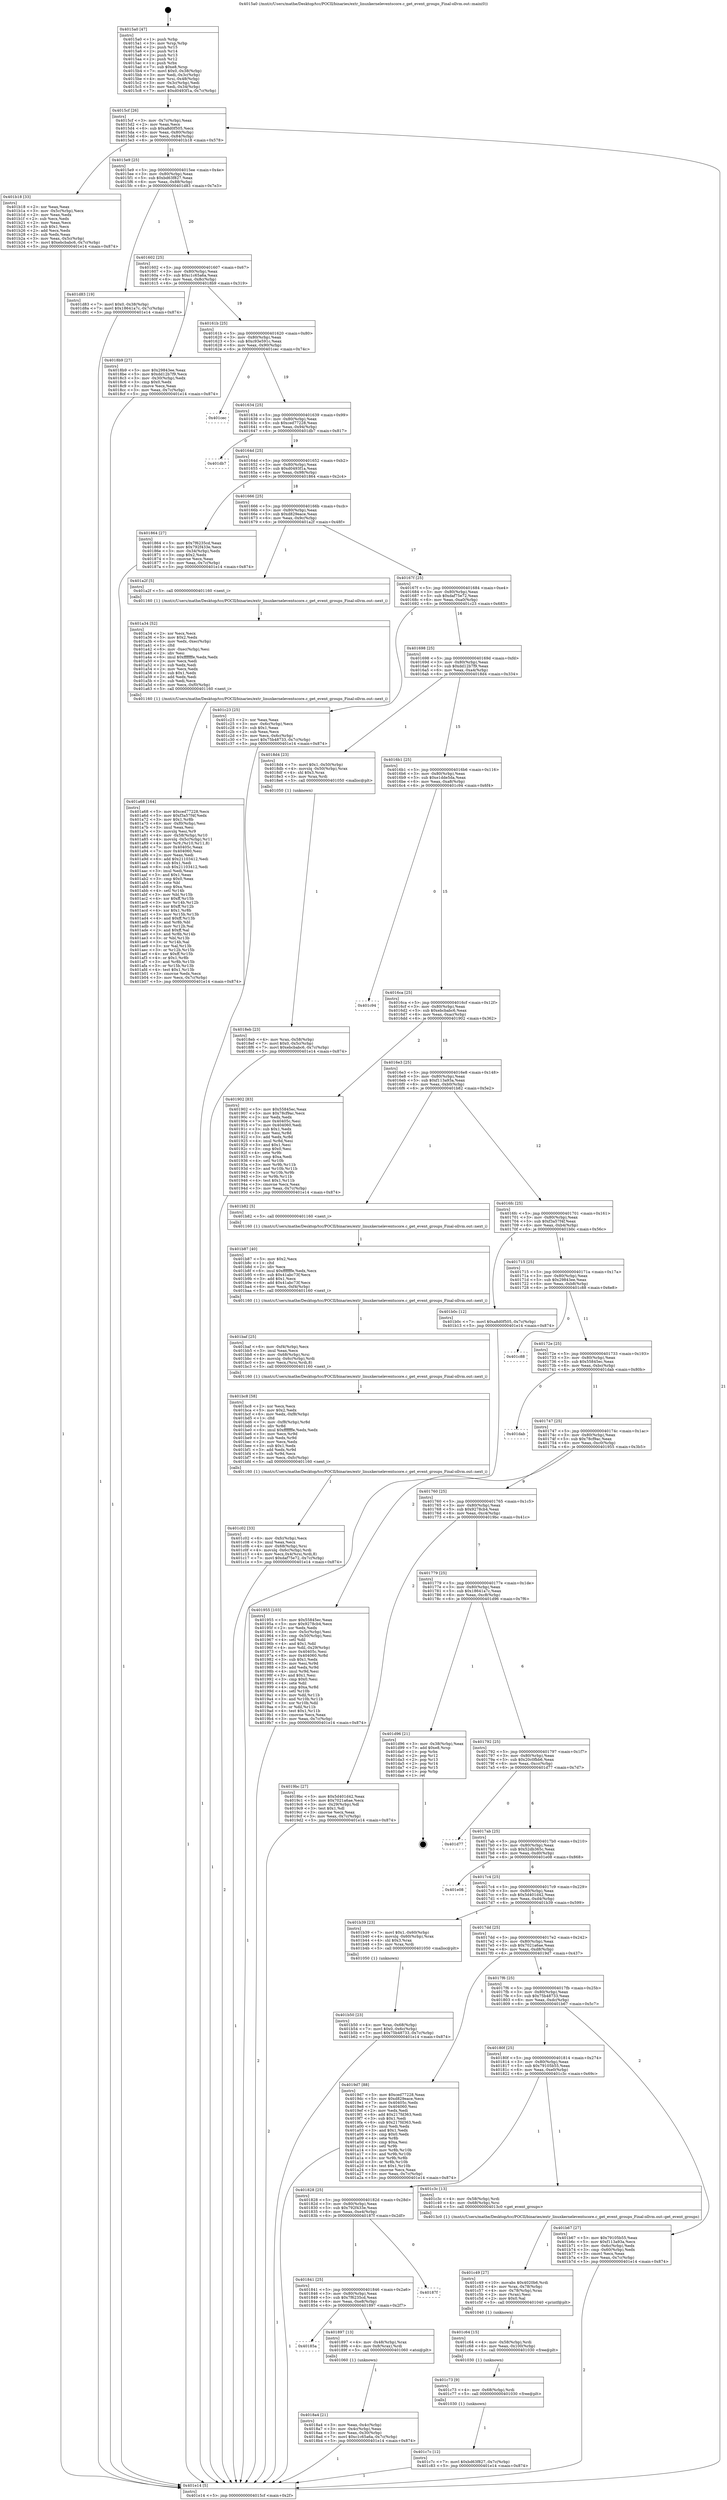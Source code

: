 digraph "0x4015a0" {
  label = "0x4015a0 (/mnt/c/Users/mathe/Desktop/tcc/POCII/binaries/extr_linuxkerneleventscore.c_get_event_groups_Final-ollvm.out::main(0))"
  labelloc = "t"
  node[shape=record]

  Entry [label="",width=0.3,height=0.3,shape=circle,fillcolor=black,style=filled]
  "0x4015cf" [label="{
     0x4015cf [26]\l
     | [instrs]\l
     &nbsp;&nbsp;0x4015cf \<+3\>: mov -0x7c(%rbp),%eax\l
     &nbsp;&nbsp;0x4015d2 \<+2\>: mov %eax,%ecx\l
     &nbsp;&nbsp;0x4015d4 \<+6\>: sub $0xa8d0f505,%ecx\l
     &nbsp;&nbsp;0x4015da \<+3\>: mov %eax,-0x80(%rbp)\l
     &nbsp;&nbsp;0x4015dd \<+6\>: mov %ecx,-0x84(%rbp)\l
     &nbsp;&nbsp;0x4015e3 \<+6\>: je 0000000000401b18 \<main+0x578\>\l
  }"]
  "0x401b18" [label="{
     0x401b18 [33]\l
     | [instrs]\l
     &nbsp;&nbsp;0x401b18 \<+2\>: xor %eax,%eax\l
     &nbsp;&nbsp;0x401b1a \<+3\>: mov -0x5c(%rbp),%ecx\l
     &nbsp;&nbsp;0x401b1d \<+2\>: mov %eax,%edx\l
     &nbsp;&nbsp;0x401b1f \<+2\>: sub %ecx,%edx\l
     &nbsp;&nbsp;0x401b21 \<+2\>: mov %eax,%ecx\l
     &nbsp;&nbsp;0x401b23 \<+3\>: sub $0x1,%ecx\l
     &nbsp;&nbsp;0x401b26 \<+2\>: add %ecx,%edx\l
     &nbsp;&nbsp;0x401b28 \<+2\>: sub %edx,%eax\l
     &nbsp;&nbsp;0x401b2a \<+3\>: mov %eax,-0x5c(%rbp)\l
     &nbsp;&nbsp;0x401b2d \<+7\>: movl $0xebcbabc6,-0x7c(%rbp)\l
     &nbsp;&nbsp;0x401b34 \<+5\>: jmp 0000000000401e14 \<main+0x874\>\l
  }"]
  "0x4015e9" [label="{
     0x4015e9 [25]\l
     | [instrs]\l
     &nbsp;&nbsp;0x4015e9 \<+5\>: jmp 00000000004015ee \<main+0x4e\>\l
     &nbsp;&nbsp;0x4015ee \<+3\>: mov -0x80(%rbp),%eax\l
     &nbsp;&nbsp;0x4015f1 \<+5\>: sub $0xbd63f827,%eax\l
     &nbsp;&nbsp;0x4015f6 \<+6\>: mov %eax,-0x88(%rbp)\l
     &nbsp;&nbsp;0x4015fc \<+6\>: je 0000000000401d83 \<main+0x7e3\>\l
  }"]
  Exit [label="",width=0.3,height=0.3,shape=circle,fillcolor=black,style=filled,peripheries=2]
  "0x401d83" [label="{
     0x401d83 [19]\l
     | [instrs]\l
     &nbsp;&nbsp;0x401d83 \<+7\>: movl $0x0,-0x38(%rbp)\l
     &nbsp;&nbsp;0x401d8a \<+7\>: movl $0x18641a7c,-0x7c(%rbp)\l
     &nbsp;&nbsp;0x401d91 \<+5\>: jmp 0000000000401e14 \<main+0x874\>\l
  }"]
  "0x401602" [label="{
     0x401602 [25]\l
     | [instrs]\l
     &nbsp;&nbsp;0x401602 \<+5\>: jmp 0000000000401607 \<main+0x67\>\l
     &nbsp;&nbsp;0x401607 \<+3\>: mov -0x80(%rbp),%eax\l
     &nbsp;&nbsp;0x40160a \<+5\>: sub $0xc1c65a6a,%eax\l
     &nbsp;&nbsp;0x40160f \<+6\>: mov %eax,-0x8c(%rbp)\l
     &nbsp;&nbsp;0x401615 \<+6\>: je 00000000004018b9 \<main+0x319\>\l
  }"]
  "0x401c7c" [label="{
     0x401c7c [12]\l
     | [instrs]\l
     &nbsp;&nbsp;0x401c7c \<+7\>: movl $0xbd63f827,-0x7c(%rbp)\l
     &nbsp;&nbsp;0x401c83 \<+5\>: jmp 0000000000401e14 \<main+0x874\>\l
  }"]
  "0x4018b9" [label="{
     0x4018b9 [27]\l
     | [instrs]\l
     &nbsp;&nbsp;0x4018b9 \<+5\>: mov $0x29843ee,%eax\l
     &nbsp;&nbsp;0x4018be \<+5\>: mov $0xdd12b7f9,%ecx\l
     &nbsp;&nbsp;0x4018c3 \<+3\>: mov -0x30(%rbp),%edx\l
     &nbsp;&nbsp;0x4018c6 \<+3\>: cmp $0x0,%edx\l
     &nbsp;&nbsp;0x4018c9 \<+3\>: cmove %ecx,%eax\l
     &nbsp;&nbsp;0x4018cc \<+3\>: mov %eax,-0x7c(%rbp)\l
     &nbsp;&nbsp;0x4018cf \<+5\>: jmp 0000000000401e14 \<main+0x874\>\l
  }"]
  "0x40161b" [label="{
     0x40161b [25]\l
     | [instrs]\l
     &nbsp;&nbsp;0x40161b \<+5\>: jmp 0000000000401620 \<main+0x80\>\l
     &nbsp;&nbsp;0x401620 \<+3\>: mov -0x80(%rbp),%eax\l
     &nbsp;&nbsp;0x401623 \<+5\>: sub $0xc93e591c,%eax\l
     &nbsp;&nbsp;0x401628 \<+6\>: mov %eax,-0x90(%rbp)\l
     &nbsp;&nbsp;0x40162e \<+6\>: je 0000000000401cec \<main+0x74c\>\l
  }"]
  "0x401c73" [label="{
     0x401c73 [9]\l
     | [instrs]\l
     &nbsp;&nbsp;0x401c73 \<+4\>: mov -0x68(%rbp),%rdi\l
     &nbsp;&nbsp;0x401c77 \<+5\>: call 0000000000401030 \<free@plt\>\l
     | [calls]\l
     &nbsp;&nbsp;0x401030 \{1\} (unknown)\l
  }"]
  "0x401cec" [label="{
     0x401cec\l
  }", style=dashed]
  "0x401634" [label="{
     0x401634 [25]\l
     | [instrs]\l
     &nbsp;&nbsp;0x401634 \<+5\>: jmp 0000000000401639 \<main+0x99\>\l
     &nbsp;&nbsp;0x401639 \<+3\>: mov -0x80(%rbp),%eax\l
     &nbsp;&nbsp;0x40163c \<+5\>: sub $0xced77228,%eax\l
     &nbsp;&nbsp;0x401641 \<+6\>: mov %eax,-0x94(%rbp)\l
     &nbsp;&nbsp;0x401647 \<+6\>: je 0000000000401db7 \<main+0x817\>\l
  }"]
  "0x401c64" [label="{
     0x401c64 [15]\l
     | [instrs]\l
     &nbsp;&nbsp;0x401c64 \<+4\>: mov -0x58(%rbp),%rdi\l
     &nbsp;&nbsp;0x401c68 \<+6\>: mov %eax,-0x100(%rbp)\l
     &nbsp;&nbsp;0x401c6e \<+5\>: call 0000000000401030 \<free@plt\>\l
     | [calls]\l
     &nbsp;&nbsp;0x401030 \{1\} (unknown)\l
  }"]
  "0x401db7" [label="{
     0x401db7\l
  }", style=dashed]
  "0x40164d" [label="{
     0x40164d [25]\l
     | [instrs]\l
     &nbsp;&nbsp;0x40164d \<+5\>: jmp 0000000000401652 \<main+0xb2\>\l
     &nbsp;&nbsp;0x401652 \<+3\>: mov -0x80(%rbp),%eax\l
     &nbsp;&nbsp;0x401655 \<+5\>: sub $0xd0493f1a,%eax\l
     &nbsp;&nbsp;0x40165a \<+6\>: mov %eax,-0x98(%rbp)\l
     &nbsp;&nbsp;0x401660 \<+6\>: je 0000000000401864 \<main+0x2c4\>\l
  }"]
  "0x401c49" [label="{
     0x401c49 [27]\l
     | [instrs]\l
     &nbsp;&nbsp;0x401c49 \<+10\>: movabs $0x4020b6,%rdi\l
     &nbsp;&nbsp;0x401c53 \<+4\>: mov %rax,-0x78(%rbp)\l
     &nbsp;&nbsp;0x401c57 \<+4\>: mov -0x78(%rbp),%rax\l
     &nbsp;&nbsp;0x401c5b \<+2\>: mov (%rax),%esi\l
     &nbsp;&nbsp;0x401c5d \<+2\>: mov $0x0,%al\l
     &nbsp;&nbsp;0x401c5f \<+5\>: call 0000000000401040 \<printf@plt\>\l
     | [calls]\l
     &nbsp;&nbsp;0x401040 \{1\} (unknown)\l
  }"]
  "0x401864" [label="{
     0x401864 [27]\l
     | [instrs]\l
     &nbsp;&nbsp;0x401864 \<+5\>: mov $0x7f6235cd,%eax\l
     &nbsp;&nbsp;0x401869 \<+5\>: mov $0x792f433e,%ecx\l
     &nbsp;&nbsp;0x40186e \<+3\>: mov -0x34(%rbp),%edx\l
     &nbsp;&nbsp;0x401871 \<+3\>: cmp $0x2,%edx\l
     &nbsp;&nbsp;0x401874 \<+3\>: cmovne %ecx,%eax\l
     &nbsp;&nbsp;0x401877 \<+3\>: mov %eax,-0x7c(%rbp)\l
     &nbsp;&nbsp;0x40187a \<+5\>: jmp 0000000000401e14 \<main+0x874\>\l
  }"]
  "0x401666" [label="{
     0x401666 [25]\l
     | [instrs]\l
     &nbsp;&nbsp;0x401666 \<+5\>: jmp 000000000040166b \<main+0xcb\>\l
     &nbsp;&nbsp;0x40166b \<+3\>: mov -0x80(%rbp),%eax\l
     &nbsp;&nbsp;0x40166e \<+5\>: sub $0xd829eace,%eax\l
     &nbsp;&nbsp;0x401673 \<+6\>: mov %eax,-0x9c(%rbp)\l
     &nbsp;&nbsp;0x401679 \<+6\>: je 0000000000401a2f \<main+0x48f\>\l
  }"]
  "0x401e14" [label="{
     0x401e14 [5]\l
     | [instrs]\l
     &nbsp;&nbsp;0x401e14 \<+5\>: jmp 00000000004015cf \<main+0x2f\>\l
  }"]
  "0x4015a0" [label="{
     0x4015a0 [47]\l
     | [instrs]\l
     &nbsp;&nbsp;0x4015a0 \<+1\>: push %rbp\l
     &nbsp;&nbsp;0x4015a1 \<+3\>: mov %rsp,%rbp\l
     &nbsp;&nbsp;0x4015a4 \<+2\>: push %r15\l
     &nbsp;&nbsp;0x4015a6 \<+2\>: push %r14\l
     &nbsp;&nbsp;0x4015a8 \<+2\>: push %r13\l
     &nbsp;&nbsp;0x4015aa \<+2\>: push %r12\l
     &nbsp;&nbsp;0x4015ac \<+1\>: push %rbx\l
     &nbsp;&nbsp;0x4015ad \<+7\>: sub $0xe8,%rsp\l
     &nbsp;&nbsp;0x4015b4 \<+7\>: movl $0x0,-0x38(%rbp)\l
     &nbsp;&nbsp;0x4015bb \<+3\>: mov %edi,-0x3c(%rbp)\l
     &nbsp;&nbsp;0x4015be \<+4\>: mov %rsi,-0x48(%rbp)\l
     &nbsp;&nbsp;0x4015c2 \<+3\>: mov -0x3c(%rbp),%edi\l
     &nbsp;&nbsp;0x4015c5 \<+3\>: mov %edi,-0x34(%rbp)\l
     &nbsp;&nbsp;0x4015c8 \<+7\>: movl $0xd0493f1a,-0x7c(%rbp)\l
  }"]
  "0x401c02" [label="{
     0x401c02 [33]\l
     | [instrs]\l
     &nbsp;&nbsp;0x401c02 \<+6\>: mov -0xfc(%rbp),%ecx\l
     &nbsp;&nbsp;0x401c08 \<+3\>: imul %eax,%ecx\l
     &nbsp;&nbsp;0x401c0b \<+4\>: mov -0x68(%rbp),%rsi\l
     &nbsp;&nbsp;0x401c0f \<+4\>: movslq -0x6c(%rbp),%rdi\l
     &nbsp;&nbsp;0x401c13 \<+4\>: mov %ecx,0x4(%rsi,%rdi,8)\l
     &nbsp;&nbsp;0x401c17 \<+7\>: movl $0xdaf75e72,-0x7c(%rbp)\l
     &nbsp;&nbsp;0x401c1e \<+5\>: jmp 0000000000401e14 \<main+0x874\>\l
  }"]
  "0x401a2f" [label="{
     0x401a2f [5]\l
     | [instrs]\l
     &nbsp;&nbsp;0x401a2f \<+5\>: call 0000000000401160 \<next_i\>\l
     | [calls]\l
     &nbsp;&nbsp;0x401160 \{1\} (/mnt/c/Users/mathe/Desktop/tcc/POCII/binaries/extr_linuxkerneleventscore.c_get_event_groups_Final-ollvm.out::next_i)\l
  }"]
  "0x40167f" [label="{
     0x40167f [25]\l
     | [instrs]\l
     &nbsp;&nbsp;0x40167f \<+5\>: jmp 0000000000401684 \<main+0xe4\>\l
     &nbsp;&nbsp;0x401684 \<+3\>: mov -0x80(%rbp),%eax\l
     &nbsp;&nbsp;0x401687 \<+5\>: sub $0xdaf75e72,%eax\l
     &nbsp;&nbsp;0x40168c \<+6\>: mov %eax,-0xa0(%rbp)\l
     &nbsp;&nbsp;0x401692 \<+6\>: je 0000000000401c23 \<main+0x683\>\l
  }"]
  "0x401bc8" [label="{
     0x401bc8 [58]\l
     | [instrs]\l
     &nbsp;&nbsp;0x401bc8 \<+2\>: xor %ecx,%ecx\l
     &nbsp;&nbsp;0x401bca \<+5\>: mov $0x2,%edx\l
     &nbsp;&nbsp;0x401bcf \<+6\>: mov %edx,-0xf8(%rbp)\l
     &nbsp;&nbsp;0x401bd5 \<+1\>: cltd\l
     &nbsp;&nbsp;0x401bd6 \<+7\>: mov -0xf8(%rbp),%r8d\l
     &nbsp;&nbsp;0x401bdd \<+3\>: idiv %r8d\l
     &nbsp;&nbsp;0x401be0 \<+6\>: imul $0xfffffffe,%edx,%edx\l
     &nbsp;&nbsp;0x401be6 \<+3\>: mov %ecx,%r9d\l
     &nbsp;&nbsp;0x401be9 \<+3\>: sub %edx,%r9d\l
     &nbsp;&nbsp;0x401bec \<+2\>: mov %ecx,%edx\l
     &nbsp;&nbsp;0x401bee \<+3\>: sub $0x1,%edx\l
     &nbsp;&nbsp;0x401bf1 \<+3\>: add %edx,%r9d\l
     &nbsp;&nbsp;0x401bf4 \<+3\>: sub %r9d,%ecx\l
     &nbsp;&nbsp;0x401bf7 \<+6\>: mov %ecx,-0xfc(%rbp)\l
     &nbsp;&nbsp;0x401bfd \<+5\>: call 0000000000401160 \<next_i\>\l
     | [calls]\l
     &nbsp;&nbsp;0x401160 \{1\} (/mnt/c/Users/mathe/Desktop/tcc/POCII/binaries/extr_linuxkerneleventscore.c_get_event_groups_Final-ollvm.out::next_i)\l
  }"]
  "0x401c23" [label="{
     0x401c23 [25]\l
     | [instrs]\l
     &nbsp;&nbsp;0x401c23 \<+2\>: xor %eax,%eax\l
     &nbsp;&nbsp;0x401c25 \<+3\>: mov -0x6c(%rbp),%ecx\l
     &nbsp;&nbsp;0x401c28 \<+3\>: sub $0x1,%eax\l
     &nbsp;&nbsp;0x401c2b \<+2\>: sub %eax,%ecx\l
     &nbsp;&nbsp;0x401c2d \<+3\>: mov %ecx,-0x6c(%rbp)\l
     &nbsp;&nbsp;0x401c30 \<+7\>: movl $0x75b48733,-0x7c(%rbp)\l
     &nbsp;&nbsp;0x401c37 \<+5\>: jmp 0000000000401e14 \<main+0x874\>\l
  }"]
  "0x401698" [label="{
     0x401698 [25]\l
     | [instrs]\l
     &nbsp;&nbsp;0x401698 \<+5\>: jmp 000000000040169d \<main+0xfd\>\l
     &nbsp;&nbsp;0x40169d \<+3\>: mov -0x80(%rbp),%eax\l
     &nbsp;&nbsp;0x4016a0 \<+5\>: sub $0xdd12b7f9,%eax\l
     &nbsp;&nbsp;0x4016a5 \<+6\>: mov %eax,-0xa4(%rbp)\l
     &nbsp;&nbsp;0x4016ab \<+6\>: je 00000000004018d4 \<main+0x334\>\l
  }"]
  "0x401baf" [label="{
     0x401baf [25]\l
     | [instrs]\l
     &nbsp;&nbsp;0x401baf \<+6\>: mov -0xf4(%rbp),%ecx\l
     &nbsp;&nbsp;0x401bb5 \<+3\>: imul %eax,%ecx\l
     &nbsp;&nbsp;0x401bb8 \<+4\>: mov -0x68(%rbp),%rsi\l
     &nbsp;&nbsp;0x401bbc \<+4\>: movslq -0x6c(%rbp),%rdi\l
     &nbsp;&nbsp;0x401bc0 \<+3\>: mov %ecx,(%rsi,%rdi,8)\l
     &nbsp;&nbsp;0x401bc3 \<+5\>: call 0000000000401160 \<next_i\>\l
     | [calls]\l
     &nbsp;&nbsp;0x401160 \{1\} (/mnt/c/Users/mathe/Desktop/tcc/POCII/binaries/extr_linuxkerneleventscore.c_get_event_groups_Final-ollvm.out::next_i)\l
  }"]
  "0x4018d4" [label="{
     0x4018d4 [23]\l
     | [instrs]\l
     &nbsp;&nbsp;0x4018d4 \<+7\>: movl $0x1,-0x50(%rbp)\l
     &nbsp;&nbsp;0x4018db \<+4\>: movslq -0x50(%rbp),%rax\l
     &nbsp;&nbsp;0x4018df \<+4\>: shl $0x3,%rax\l
     &nbsp;&nbsp;0x4018e3 \<+3\>: mov %rax,%rdi\l
     &nbsp;&nbsp;0x4018e6 \<+5\>: call 0000000000401050 \<malloc@plt\>\l
     | [calls]\l
     &nbsp;&nbsp;0x401050 \{1\} (unknown)\l
  }"]
  "0x4016b1" [label="{
     0x4016b1 [25]\l
     | [instrs]\l
     &nbsp;&nbsp;0x4016b1 \<+5\>: jmp 00000000004016b6 \<main+0x116\>\l
     &nbsp;&nbsp;0x4016b6 \<+3\>: mov -0x80(%rbp),%eax\l
     &nbsp;&nbsp;0x4016b9 \<+5\>: sub $0xe1dde5da,%eax\l
     &nbsp;&nbsp;0x4016be \<+6\>: mov %eax,-0xa8(%rbp)\l
     &nbsp;&nbsp;0x4016c4 \<+6\>: je 0000000000401c94 \<main+0x6f4\>\l
  }"]
  "0x401b87" [label="{
     0x401b87 [40]\l
     | [instrs]\l
     &nbsp;&nbsp;0x401b87 \<+5\>: mov $0x2,%ecx\l
     &nbsp;&nbsp;0x401b8c \<+1\>: cltd\l
     &nbsp;&nbsp;0x401b8d \<+2\>: idiv %ecx\l
     &nbsp;&nbsp;0x401b8f \<+6\>: imul $0xfffffffe,%edx,%ecx\l
     &nbsp;&nbsp;0x401b95 \<+6\>: sub $0x41abc73f,%ecx\l
     &nbsp;&nbsp;0x401b9b \<+3\>: add $0x1,%ecx\l
     &nbsp;&nbsp;0x401b9e \<+6\>: add $0x41abc73f,%ecx\l
     &nbsp;&nbsp;0x401ba4 \<+6\>: mov %ecx,-0xf4(%rbp)\l
     &nbsp;&nbsp;0x401baa \<+5\>: call 0000000000401160 \<next_i\>\l
     | [calls]\l
     &nbsp;&nbsp;0x401160 \{1\} (/mnt/c/Users/mathe/Desktop/tcc/POCII/binaries/extr_linuxkerneleventscore.c_get_event_groups_Final-ollvm.out::next_i)\l
  }"]
  "0x401c94" [label="{
     0x401c94\l
  }", style=dashed]
  "0x4016ca" [label="{
     0x4016ca [25]\l
     | [instrs]\l
     &nbsp;&nbsp;0x4016ca \<+5\>: jmp 00000000004016cf \<main+0x12f\>\l
     &nbsp;&nbsp;0x4016cf \<+3\>: mov -0x80(%rbp),%eax\l
     &nbsp;&nbsp;0x4016d2 \<+5\>: sub $0xebcbabc6,%eax\l
     &nbsp;&nbsp;0x4016d7 \<+6\>: mov %eax,-0xac(%rbp)\l
     &nbsp;&nbsp;0x4016dd \<+6\>: je 0000000000401902 \<main+0x362\>\l
  }"]
  "0x401b50" [label="{
     0x401b50 [23]\l
     | [instrs]\l
     &nbsp;&nbsp;0x401b50 \<+4\>: mov %rax,-0x68(%rbp)\l
     &nbsp;&nbsp;0x401b54 \<+7\>: movl $0x0,-0x6c(%rbp)\l
     &nbsp;&nbsp;0x401b5b \<+7\>: movl $0x75b48733,-0x7c(%rbp)\l
     &nbsp;&nbsp;0x401b62 \<+5\>: jmp 0000000000401e14 \<main+0x874\>\l
  }"]
  "0x401902" [label="{
     0x401902 [83]\l
     | [instrs]\l
     &nbsp;&nbsp;0x401902 \<+5\>: mov $0x55845ec,%eax\l
     &nbsp;&nbsp;0x401907 \<+5\>: mov $0x78cf9ac,%ecx\l
     &nbsp;&nbsp;0x40190c \<+2\>: xor %edx,%edx\l
     &nbsp;&nbsp;0x40190e \<+7\>: mov 0x40405c,%esi\l
     &nbsp;&nbsp;0x401915 \<+7\>: mov 0x404060,%edi\l
     &nbsp;&nbsp;0x40191c \<+3\>: sub $0x1,%edx\l
     &nbsp;&nbsp;0x40191f \<+3\>: mov %esi,%r8d\l
     &nbsp;&nbsp;0x401922 \<+3\>: add %edx,%r8d\l
     &nbsp;&nbsp;0x401925 \<+4\>: imul %r8d,%esi\l
     &nbsp;&nbsp;0x401929 \<+3\>: and $0x1,%esi\l
     &nbsp;&nbsp;0x40192c \<+3\>: cmp $0x0,%esi\l
     &nbsp;&nbsp;0x40192f \<+4\>: sete %r9b\l
     &nbsp;&nbsp;0x401933 \<+3\>: cmp $0xa,%edi\l
     &nbsp;&nbsp;0x401936 \<+4\>: setl %r10b\l
     &nbsp;&nbsp;0x40193a \<+3\>: mov %r9b,%r11b\l
     &nbsp;&nbsp;0x40193d \<+3\>: and %r10b,%r11b\l
     &nbsp;&nbsp;0x401940 \<+3\>: xor %r10b,%r9b\l
     &nbsp;&nbsp;0x401943 \<+3\>: or %r9b,%r11b\l
     &nbsp;&nbsp;0x401946 \<+4\>: test $0x1,%r11b\l
     &nbsp;&nbsp;0x40194a \<+3\>: cmovne %ecx,%eax\l
     &nbsp;&nbsp;0x40194d \<+3\>: mov %eax,-0x7c(%rbp)\l
     &nbsp;&nbsp;0x401950 \<+5\>: jmp 0000000000401e14 \<main+0x874\>\l
  }"]
  "0x4016e3" [label="{
     0x4016e3 [25]\l
     | [instrs]\l
     &nbsp;&nbsp;0x4016e3 \<+5\>: jmp 00000000004016e8 \<main+0x148\>\l
     &nbsp;&nbsp;0x4016e8 \<+3\>: mov -0x80(%rbp),%eax\l
     &nbsp;&nbsp;0x4016eb \<+5\>: sub $0xf113a93a,%eax\l
     &nbsp;&nbsp;0x4016f0 \<+6\>: mov %eax,-0xb0(%rbp)\l
     &nbsp;&nbsp;0x4016f6 \<+6\>: je 0000000000401b82 \<main+0x5e2\>\l
  }"]
  "0x401a68" [label="{
     0x401a68 [164]\l
     | [instrs]\l
     &nbsp;&nbsp;0x401a68 \<+5\>: mov $0xced77228,%ecx\l
     &nbsp;&nbsp;0x401a6d \<+5\>: mov $0xf3a57f4f,%edx\l
     &nbsp;&nbsp;0x401a72 \<+3\>: mov $0x1,%r8b\l
     &nbsp;&nbsp;0x401a75 \<+6\>: mov -0xf0(%rbp),%esi\l
     &nbsp;&nbsp;0x401a7b \<+3\>: imul %eax,%esi\l
     &nbsp;&nbsp;0x401a7e \<+3\>: movslq %esi,%r9\l
     &nbsp;&nbsp;0x401a81 \<+4\>: mov -0x58(%rbp),%r10\l
     &nbsp;&nbsp;0x401a85 \<+4\>: movslq -0x5c(%rbp),%r11\l
     &nbsp;&nbsp;0x401a89 \<+4\>: mov %r9,(%r10,%r11,8)\l
     &nbsp;&nbsp;0x401a8d \<+7\>: mov 0x40405c,%eax\l
     &nbsp;&nbsp;0x401a94 \<+7\>: mov 0x404060,%esi\l
     &nbsp;&nbsp;0x401a9b \<+2\>: mov %eax,%edi\l
     &nbsp;&nbsp;0x401a9d \<+6\>: add $0x21103412,%edi\l
     &nbsp;&nbsp;0x401aa3 \<+3\>: sub $0x1,%edi\l
     &nbsp;&nbsp;0x401aa6 \<+6\>: sub $0x21103412,%edi\l
     &nbsp;&nbsp;0x401aac \<+3\>: imul %edi,%eax\l
     &nbsp;&nbsp;0x401aaf \<+3\>: and $0x1,%eax\l
     &nbsp;&nbsp;0x401ab2 \<+3\>: cmp $0x0,%eax\l
     &nbsp;&nbsp;0x401ab5 \<+3\>: sete %bl\l
     &nbsp;&nbsp;0x401ab8 \<+3\>: cmp $0xa,%esi\l
     &nbsp;&nbsp;0x401abb \<+4\>: setl %r14b\l
     &nbsp;&nbsp;0x401abf \<+3\>: mov %bl,%r15b\l
     &nbsp;&nbsp;0x401ac2 \<+4\>: xor $0xff,%r15b\l
     &nbsp;&nbsp;0x401ac6 \<+3\>: mov %r14b,%r12b\l
     &nbsp;&nbsp;0x401ac9 \<+4\>: xor $0xff,%r12b\l
     &nbsp;&nbsp;0x401acd \<+4\>: xor $0x1,%r8b\l
     &nbsp;&nbsp;0x401ad1 \<+3\>: mov %r15b,%r13b\l
     &nbsp;&nbsp;0x401ad4 \<+4\>: and $0xff,%r13b\l
     &nbsp;&nbsp;0x401ad8 \<+3\>: and %r8b,%bl\l
     &nbsp;&nbsp;0x401adb \<+3\>: mov %r12b,%al\l
     &nbsp;&nbsp;0x401ade \<+2\>: and $0xff,%al\l
     &nbsp;&nbsp;0x401ae0 \<+3\>: and %r8b,%r14b\l
     &nbsp;&nbsp;0x401ae3 \<+3\>: or %bl,%r13b\l
     &nbsp;&nbsp;0x401ae6 \<+3\>: or %r14b,%al\l
     &nbsp;&nbsp;0x401ae9 \<+3\>: xor %al,%r13b\l
     &nbsp;&nbsp;0x401aec \<+3\>: or %r12b,%r15b\l
     &nbsp;&nbsp;0x401aef \<+4\>: xor $0xff,%r15b\l
     &nbsp;&nbsp;0x401af3 \<+4\>: or $0x1,%r8b\l
     &nbsp;&nbsp;0x401af7 \<+3\>: and %r8b,%r15b\l
     &nbsp;&nbsp;0x401afa \<+3\>: or %r15b,%r13b\l
     &nbsp;&nbsp;0x401afd \<+4\>: test $0x1,%r13b\l
     &nbsp;&nbsp;0x401b01 \<+3\>: cmovne %edx,%ecx\l
     &nbsp;&nbsp;0x401b04 \<+3\>: mov %ecx,-0x7c(%rbp)\l
     &nbsp;&nbsp;0x401b07 \<+5\>: jmp 0000000000401e14 \<main+0x874\>\l
  }"]
  "0x401b82" [label="{
     0x401b82 [5]\l
     | [instrs]\l
     &nbsp;&nbsp;0x401b82 \<+5\>: call 0000000000401160 \<next_i\>\l
     | [calls]\l
     &nbsp;&nbsp;0x401160 \{1\} (/mnt/c/Users/mathe/Desktop/tcc/POCII/binaries/extr_linuxkerneleventscore.c_get_event_groups_Final-ollvm.out::next_i)\l
  }"]
  "0x4016fc" [label="{
     0x4016fc [25]\l
     | [instrs]\l
     &nbsp;&nbsp;0x4016fc \<+5\>: jmp 0000000000401701 \<main+0x161\>\l
     &nbsp;&nbsp;0x401701 \<+3\>: mov -0x80(%rbp),%eax\l
     &nbsp;&nbsp;0x401704 \<+5\>: sub $0xf3a57f4f,%eax\l
     &nbsp;&nbsp;0x401709 \<+6\>: mov %eax,-0xb4(%rbp)\l
     &nbsp;&nbsp;0x40170f \<+6\>: je 0000000000401b0c \<main+0x56c\>\l
  }"]
  "0x401a34" [label="{
     0x401a34 [52]\l
     | [instrs]\l
     &nbsp;&nbsp;0x401a34 \<+2\>: xor %ecx,%ecx\l
     &nbsp;&nbsp;0x401a36 \<+5\>: mov $0x2,%edx\l
     &nbsp;&nbsp;0x401a3b \<+6\>: mov %edx,-0xec(%rbp)\l
     &nbsp;&nbsp;0x401a41 \<+1\>: cltd\l
     &nbsp;&nbsp;0x401a42 \<+6\>: mov -0xec(%rbp),%esi\l
     &nbsp;&nbsp;0x401a48 \<+2\>: idiv %esi\l
     &nbsp;&nbsp;0x401a4a \<+6\>: imul $0xfffffffe,%edx,%edx\l
     &nbsp;&nbsp;0x401a50 \<+2\>: mov %ecx,%edi\l
     &nbsp;&nbsp;0x401a52 \<+2\>: sub %edx,%edi\l
     &nbsp;&nbsp;0x401a54 \<+2\>: mov %ecx,%edx\l
     &nbsp;&nbsp;0x401a56 \<+3\>: sub $0x1,%edx\l
     &nbsp;&nbsp;0x401a59 \<+2\>: add %edx,%edi\l
     &nbsp;&nbsp;0x401a5b \<+2\>: sub %edi,%ecx\l
     &nbsp;&nbsp;0x401a5d \<+6\>: mov %ecx,-0xf0(%rbp)\l
     &nbsp;&nbsp;0x401a63 \<+5\>: call 0000000000401160 \<next_i\>\l
     | [calls]\l
     &nbsp;&nbsp;0x401160 \{1\} (/mnt/c/Users/mathe/Desktop/tcc/POCII/binaries/extr_linuxkerneleventscore.c_get_event_groups_Final-ollvm.out::next_i)\l
  }"]
  "0x401b0c" [label="{
     0x401b0c [12]\l
     | [instrs]\l
     &nbsp;&nbsp;0x401b0c \<+7\>: movl $0xa8d0f505,-0x7c(%rbp)\l
     &nbsp;&nbsp;0x401b13 \<+5\>: jmp 0000000000401e14 \<main+0x874\>\l
  }"]
  "0x401715" [label="{
     0x401715 [25]\l
     | [instrs]\l
     &nbsp;&nbsp;0x401715 \<+5\>: jmp 000000000040171a \<main+0x17a\>\l
     &nbsp;&nbsp;0x40171a \<+3\>: mov -0x80(%rbp),%eax\l
     &nbsp;&nbsp;0x40171d \<+5\>: sub $0x29843ee,%eax\l
     &nbsp;&nbsp;0x401722 \<+6\>: mov %eax,-0xb8(%rbp)\l
     &nbsp;&nbsp;0x401728 \<+6\>: je 0000000000401c88 \<main+0x6e8\>\l
  }"]
  "0x4018eb" [label="{
     0x4018eb [23]\l
     | [instrs]\l
     &nbsp;&nbsp;0x4018eb \<+4\>: mov %rax,-0x58(%rbp)\l
     &nbsp;&nbsp;0x4018ef \<+7\>: movl $0x0,-0x5c(%rbp)\l
     &nbsp;&nbsp;0x4018f6 \<+7\>: movl $0xebcbabc6,-0x7c(%rbp)\l
     &nbsp;&nbsp;0x4018fd \<+5\>: jmp 0000000000401e14 \<main+0x874\>\l
  }"]
  "0x401c88" [label="{
     0x401c88\l
  }", style=dashed]
  "0x40172e" [label="{
     0x40172e [25]\l
     | [instrs]\l
     &nbsp;&nbsp;0x40172e \<+5\>: jmp 0000000000401733 \<main+0x193\>\l
     &nbsp;&nbsp;0x401733 \<+3\>: mov -0x80(%rbp),%eax\l
     &nbsp;&nbsp;0x401736 \<+5\>: sub $0x55845ec,%eax\l
     &nbsp;&nbsp;0x40173b \<+6\>: mov %eax,-0xbc(%rbp)\l
     &nbsp;&nbsp;0x401741 \<+6\>: je 0000000000401dab \<main+0x80b\>\l
  }"]
  "0x4018a4" [label="{
     0x4018a4 [21]\l
     | [instrs]\l
     &nbsp;&nbsp;0x4018a4 \<+3\>: mov %eax,-0x4c(%rbp)\l
     &nbsp;&nbsp;0x4018a7 \<+3\>: mov -0x4c(%rbp),%eax\l
     &nbsp;&nbsp;0x4018aa \<+3\>: mov %eax,-0x30(%rbp)\l
     &nbsp;&nbsp;0x4018ad \<+7\>: movl $0xc1c65a6a,-0x7c(%rbp)\l
     &nbsp;&nbsp;0x4018b4 \<+5\>: jmp 0000000000401e14 \<main+0x874\>\l
  }"]
  "0x401dab" [label="{
     0x401dab\l
  }", style=dashed]
  "0x401747" [label="{
     0x401747 [25]\l
     | [instrs]\l
     &nbsp;&nbsp;0x401747 \<+5\>: jmp 000000000040174c \<main+0x1ac\>\l
     &nbsp;&nbsp;0x40174c \<+3\>: mov -0x80(%rbp),%eax\l
     &nbsp;&nbsp;0x40174f \<+5\>: sub $0x78cf9ac,%eax\l
     &nbsp;&nbsp;0x401754 \<+6\>: mov %eax,-0xc0(%rbp)\l
     &nbsp;&nbsp;0x40175a \<+6\>: je 0000000000401955 \<main+0x3b5\>\l
  }"]
  "0x40185a" [label="{
     0x40185a\l
  }", style=dashed]
  "0x401955" [label="{
     0x401955 [103]\l
     | [instrs]\l
     &nbsp;&nbsp;0x401955 \<+5\>: mov $0x55845ec,%eax\l
     &nbsp;&nbsp;0x40195a \<+5\>: mov $0x9278cb4,%ecx\l
     &nbsp;&nbsp;0x40195f \<+2\>: xor %edx,%edx\l
     &nbsp;&nbsp;0x401961 \<+3\>: mov -0x5c(%rbp),%esi\l
     &nbsp;&nbsp;0x401964 \<+3\>: cmp -0x50(%rbp),%esi\l
     &nbsp;&nbsp;0x401967 \<+4\>: setl %dil\l
     &nbsp;&nbsp;0x40196b \<+4\>: and $0x1,%dil\l
     &nbsp;&nbsp;0x40196f \<+4\>: mov %dil,-0x29(%rbp)\l
     &nbsp;&nbsp;0x401973 \<+7\>: mov 0x40405c,%esi\l
     &nbsp;&nbsp;0x40197a \<+8\>: mov 0x404060,%r8d\l
     &nbsp;&nbsp;0x401982 \<+3\>: sub $0x1,%edx\l
     &nbsp;&nbsp;0x401985 \<+3\>: mov %esi,%r9d\l
     &nbsp;&nbsp;0x401988 \<+3\>: add %edx,%r9d\l
     &nbsp;&nbsp;0x40198b \<+4\>: imul %r9d,%esi\l
     &nbsp;&nbsp;0x40198f \<+3\>: and $0x1,%esi\l
     &nbsp;&nbsp;0x401992 \<+3\>: cmp $0x0,%esi\l
     &nbsp;&nbsp;0x401995 \<+4\>: sete %dil\l
     &nbsp;&nbsp;0x401999 \<+4\>: cmp $0xa,%r8d\l
     &nbsp;&nbsp;0x40199d \<+4\>: setl %r10b\l
     &nbsp;&nbsp;0x4019a1 \<+3\>: mov %dil,%r11b\l
     &nbsp;&nbsp;0x4019a4 \<+3\>: and %r10b,%r11b\l
     &nbsp;&nbsp;0x4019a7 \<+3\>: xor %r10b,%dil\l
     &nbsp;&nbsp;0x4019aa \<+3\>: or %dil,%r11b\l
     &nbsp;&nbsp;0x4019ad \<+4\>: test $0x1,%r11b\l
     &nbsp;&nbsp;0x4019b1 \<+3\>: cmovne %ecx,%eax\l
     &nbsp;&nbsp;0x4019b4 \<+3\>: mov %eax,-0x7c(%rbp)\l
     &nbsp;&nbsp;0x4019b7 \<+5\>: jmp 0000000000401e14 \<main+0x874\>\l
  }"]
  "0x401760" [label="{
     0x401760 [25]\l
     | [instrs]\l
     &nbsp;&nbsp;0x401760 \<+5\>: jmp 0000000000401765 \<main+0x1c5\>\l
     &nbsp;&nbsp;0x401765 \<+3\>: mov -0x80(%rbp),%eax\l
     &nbsp;&nbsp;0x401768 \<+5\>: sub $0x9278cb4,%eax\l
     &nbsp;&nbsp;0x40176d \<+6\>: mov %eax,-0xc4(%rbp)\l
     &nbsp;&nbsp;0x401773 \<+6\>: je 00000000004019bc \<main+0x41c\>\l
  }"]
  "0x401897" [label="{
     0x401897 [13]\l
     | [instrs]\l
     &nbsp;&nbsp;0x401897 \<+4\>: mov -0x48(%rbp),%rax\l
     &nbsp;&nbsp;0x40189b \<+4\>: mov 0x8(%rax),%rdi\l
     &nbsp;&nbsp;0x40189f \<+5\>: call 0000000000401060 \<atoi@plt\>\l
     | [calls]\l
     &nbsp;&nbsp;0x401060 \{1\} (unknown)\l
  }"]
  "0x4019bc" [label="{
     0x4019bc [27]\l
     | [instrs]\l
     &nbsp;&nbsp;0x4019bc \<+5\>: mov $0x5d401d42,%eax\l
     &nbsp;&nbsp;0x4019c1 \<+5\>: mov $0x7021a6ae,%ecx\l
     &nbsp;&nbsp;0x4019c6 \<+3\>: mov -0x29(%rbp),%dl\l
     &nbsp;&nbsp;0x4019c9 \<+3\>: test $0x1,%dl\l
     &nbsp;&nbsp;0x4019cc \<+3\>: cmovne %ecx,%eax\l
     &nbsp;&nbsp;0x4019cf \<+3\>: mov %eax,-0x7c(%rbp)\l
     &nbsp;&nbsp;0x4019d2 \<+5\>: jmp 0000000000401e14 \<main+0x874\>\l
  }"]
  "0x401779" [label="{
     0x401779 [25]\l
     | [instrs]\l
     &nbsp;&nbsp;0x401779 \<+5\>: jmp 000000000040177e \<main+0x1de\>\l
     &nbsp;&nbsp;0x40177e \<+3\>: mov -0x80(%rbp),%eax\l
     &nbsp;&nbsp;0x401781 \<+5\>: sub $0x18641a7c,%eax\l
     &nbsp;&nbsp;0x401786 \<+6\>: mov %eax,-0xc8(%rbp)\l
     &nbsp;&nbsp;0x40178c \<+6\>: je 0000000000401d96 \<main+0x7f6\>\l
  }"]
  "0x401841" [label="{
     0x401841 [25]\l
     | [instrs]\l
     &nbsp;&nbsp;0x401841 \<+5\>: jmp 0000000000401846 \<main+0x2a6\>\l
     &nbsp;&nbsp;0x401846 \<+3\>: mov -0x80(%rbp),%eax\l
     &nbsp;&nbsp;0x401849 \<+5\>: sub $0x7f6235cd,%eax\l
     &nbsp;&nbsp;0x40184e \<+6\>: mov %eax,-0xe8(%rbp)\l
     &nbsp;&nbsp;0x401854 \<+6\>: je 0000000000401897 \<main+0x2f7\>\l
  }"]
  "0x401d96" [label="{
     0x401d96 [21]\l
     | [instrs]\l
     &nbsp;&nbsp;0x401d96 \<+3\>: mov -0x38(%rbp),%eax\l
     &nbsp;&nbsp;0x401d99 \<+7\>: add $0xe8,%rsp\l
     &nbsp;&nbsp;0x401da0 \<+1\>: pop %rbx\l
     &nbsp;&nbsp;0x401da1 \<+2\>: pop %r12\l
     &nbsp;&nbsp;0x401da3 \<+2\>: pop %r13\l
     &nbsp;&nbsp;0x401da5 \<+2\>: pop %r14\l
     &nbsp;&nbsp;0x401da7 \<+2\>: pop %r15\l
     &nbsp;&nbsp;0x401da9 \<+1\>: pop %rbp\l
     &nbsp;&nbsp;0x401daa \<+1\>: ret\l
  }"]
  "0x401792" [label="{
     0x401792 [25]\l
     | [instrs]\l
     &nbsp;&nbsp;0x401792 \<+5\>: jmp 0000000000401797 \<main+0x1f7\>\l
     &nbsp;&nbsp;0x401797 \<+3\>: mov -0x80(%rbp),%eax\l
     &nbsp;&nbsp;0x40179a \<+5\>: sub $0x20c0fbb6,%eax\l
     &nbsp;&nbsp;0x40179f \<+6\>: mov %eax,-0xcc(%rbp)\l
     &nbsp;&nbsp;0x4017a5 \<+6\>: je 0000000000401d77 \<main+0x7d7\>\l
  }"]
  "0x40187f" [label="{
     0x40187f\l
  }", style=dashed]
  "0x401d77" [label="{
     0x401d77\l
  }", style=dashed]
  "0x4017ab" [label="{
     0x4017ab [25]\l
     | [instrs]\l
     &nbsp;&nbsp;0x4017ab \<+5\>: jmp 00000000004017b0 \<main+0x210\>\l
     &nbsp;&nbsp;0x4017b0 \<+3\>: mov -0x80(%rbp),%eax\l
     &nbsp;&nbsp;0x4017b3 \<+5\>: sub $0x52db365c,%eax\l
     &nbsp;&nbsp;0x4017b8 \<+6\>: mov %eax,-0xd0(%rbp)\l
     &nbsp;&nbsp;0x4017be \<+6\>: je 0000000000401e08 \<main+0x868\>\l
  }"]
  "0x401828" [label="{
     0x401828 [25]\l
     | [instrs]\l
     &nbsp;&nbsp;0x401828 \<+5\>: jmp 000000000040182d \<main+0x28d\>\l
     &nbsp;&nbsp;0x40182d \<+3\>: mov -0x80(%rbp),%eax\l
     &nbsp;&nbsp;0x401830 \<+5\>: sub $0x792f433e,%eax\l
     &nbsp;&nbsp;0x401835 \<+6\>: mov %eax,-0xe4(%rbp)\l
     &nbsp;&nbsp;0x40183b \<+6\>: je 000000000040187f \<main+0x2df\>\l
  }"]
  "0x401e08" [label="{
     0x401e08\l
  }", style=dashed]
  "0x4017c4" [label="{
     0x4017c4 [25]\l
     | [instrs]\l
     &nbsp;&nbsp;0x4017c4 \<+5\>: jmp 00000000004017c9 \<main+0x229\>\l
     &nbsp;&nbsp;0x4017c9 \<+3\>: mov -0x80(%rbp),%eax\l
     &nbsp;&nbsp;0x4017cc \<+5\>: sub $0x5d401d42,%eax\l
     &nbsp;&nbsp;0x4017d1 \<+6\>: mov %eax,-0xd4(%rbp)\l
     &nbsp;&nbsp;0x4017d7 \<+6\>: je 0000000000401b39 \<main+0x599\>\l
  }"]
  "0x401c3c" [label="{
     0x401c3c [13]\l
     | [instrs]\l
     &nbsp;&nbsp;0x401c3c \<+4\>: mov -0x58(%rbp),%rdi\l
     &nbsp;&nbsp;0x401c40 \<+4\>: mov -0x68(%rbp),%rsi\l
     &nbsp;&nbsp;0x401c44 \<+5\>: call 00000000004013c0 \<get_event_groups\>\l
     | [calls]\l
     &nbsp;&nbsp;0x4013c0 \{1\} (/mnt/c/Users/mathe/Desktop/tcc/POCII/binaries/extr_linuxkerneleventscore.c_get_event_groups_Final-ollvm.out::get_event_groups)\l
  }"]
  "0x401b39" [label="{
     0x401b39 [23]\l
     | [instrs]\l
     &nbsp;&nbsp;0x401b39 \<+7\>: movl $0x1,-0x60(%rbp)\l
     &nbsp;&nbsp;0x401b40 \<+4\>: movslq -0x60(%rbp),%rax\l
     &nbsp;&nbsp;0x401b44 \<+4\>: shl $0x3,%rax\l
     &nbsp;&nbsp;0x401b48 \<+3\>: mov %rax,%rdi\l
     &nbsp;&nbsp;0x401b4b \<+5\>: call 0000000000401050 \<malloc@plt\>\l
     | [calls]\l
     &nbsp;&nbsp;0x401050 \{1\} (unknown)\l
  }"]
  "0x4017dd" [label="{
     0x4017dd [25]\l
     | [instrs]\l
     &nbsp;&nbsp;0x4017dd \<+5\>: jmp 00000000004017e2 \<main+0x242\>\l
     &nbsp;&nbsp;0x4017e2 \<+3\>: mov -0x80(%rbp),%eax\l
     &nbsp;&nbsp;0x4017e5 \<+5\>: sub $0x7021a6ae,%eax\l
     &nbsp;&nbsp;0x4017ea \<+6\>: mov %eax,-0xd8(%rbp)\l
     &nbsp;&nbsp;0x4017f0 \<+6\>: je 00000000004019d7 \<main+0x437\>\l
  }"]
  "0x40180f" [label="{
     0x40180f [25]\l
     | [instrs]\l
     &nbsp;&nbsp;0x40180f \<+5\>: jmp 0000000000401814 \<main+0x274\>\l
     &nbsp;&nbsp;0x401814 \<+3\>: mov -0x80(%rbp),%eax\l
     &nbsp;&nbsp;0x401817 \<+5\>: sub $0x79105b55,%eax\l
     &nbsp;&nbsp;0x40181c \<+6\>: mov %eax,-0xe0(%rbp)\l
     &nbsp;&nbsp;0x401822 \<+6\>: je 0000000000401c3c \<main+0x69c\>\l
  }"]
  "0x4019d7" [label="{
     0x4019d7 [88]\l
     | [instrs]\l
     &nbsp;&nbsp;0x4019d7 \<+5\>: mov $0xced77228,%eax\l
     &nbsp;&nbsp;0x4019dc \<+5\>: mov $0xd829eace,%ecx\l
     &nbsp;&nbsp;0x4019e1 \<+7\>: mov 0x40405c,%edx\l
     &nbsp;&nbsp;0x4019e8 \<+7\>: mov 0x404060,%esi\l
     &nbsp;&nbsp;0x4019ef \<+2\>: mov %edx,%edi\l
     &nbsp;&nbsp;0x4019f1 \<+6\>: add $0x217fd363,%edi\l
     &nbsp;&nbsp;0x4019f7 \<+3\>: sub $0x1,%edi\l
     &nbsp;&nbsp;0x4019fa \<+6\>: sub $0x217fd363,%edi\l
     &nbsp;&nbsp;0x401a00 \<+3\>: imul %edi,%edx\l
     &nbsp;&nbsp;0x401a03 \<+3\>: and $0x1,%edx\l
     &nbsp;&nbsp;0x401a06 \<+3\>: cmp $0x0,%edx\l
     &nbsp;&nbsp;0x401a09 \<+4\>: sete %r8b\l
     &nbsp;&nbsp;0x401a0d \<+3\>: cmp $0xa,%esi\l
     &nbsp;&nbsp;0x401a10 \<+4\>: setl %r9b\l
     &nbsp;&nbsp;0x401a14 \<+3\>: mov %r8b,%r10b\l
     &nbsp;&nbsp;0x401a17 \<+3\>: and %r9b,%r10b\l
     &nbsp;&nbsp;0x401a1a \<+3\>: xor %r9b,%r8b\l
     &nbsp;&nbsp;0x401a1d \<+3\>: or %r8b,%r10b\l
     &nbsp;&nbsp;0x401a20 \<+4\>: test $0x1,%r10b\l
     &nbsp;&nbsp;0x401a24 \<+3\>: cmovne %ecx,%eax\l
     &nbsp;&nbsp;0x401a27 \<+3\>: mov %eax,-0x7c(%rbp)\l
     &nbsp;&nbsp;0x401a2a \<+5\>: jmp 0000000000401e14 \<main+0x874\>\l
  }"]
  "0x4017f6" [label="{
     0x4017f6 [25]\l
     | [instrs]\l
     &nbsp;&nbsp;0x4017f6 \<+5\>: jmp 00000000004017fb \<main+0x25b\>\l
     &nbsp;&nbsp;0x4017fb \<+3\>: mov -0x80(%rbp),%eax\l
     &nbsp;&nbsp;0x4017fe \<+5\>: sub $0x75b48733,%eax\l
     &nbsp;&nbsp;0x401803 \<+6\>: mov %eax,-0xdc(%rbp)\l
     &nbsp;&nbsp;0x401809 \<+6\>: je 0000000000401b67 \<main+0x5c7\>\l
  }"]
  "0x401b67" [label="{
     0x401b67 [27]\l
     | [instrs]\l
     &nbsp;&nbsp;0x401b67 \<+5\>: mov $0x79105b55,%eax\l
     &nbsp;&nbsp;0x401b6c \<+5\>: mov $0xf113a93a,%ecx\l
     &nbsp;&nbsp;0x401b71 \<+3\>: mov -0x6c(%rbp),%edx\l
     &nbsp;&nbsp;0x401b74 \<+3\>: cmp -0x60(%rbp),%edx\l
     &nbsp;&nbsp;0x401b77 \<+3\>: cmovl %ecx,%eax\l
     &nbsp;&nbsp;0x401b7a \<+3\>: mov %eax,-0x7c(%rbp)\l
     &nbsp;&nbsp;0x401b7d \<+5\>: jmp 0000000000401e14 \<main+0x874\>\l
  }"]
  Entry -> "0x4015a0" [label=" 1"]
  "0x4015cf" -> "0x401b18" [label=" 1"]
  "0x4015cf" -> "0x4015e9" [label=" 21"]
  "0x401d96" -> Exit [label=" 1"]
  "0x4015e9" -> "0x401d83" [label=" 1"]
  "0x4015e9" -> "0x401602" [label=" 20"]
  "0x401d83" -> "0x401e14" [label=" 1"]
  "0x401602" -> "0x4018b9" [label=" 1"]
  "0x401602" -> "0x40161b" [label=" 19"]
  "0x401c7c" -> "0x401e14" [label=" 1"]
  "0x40161b" -> "0x401cec" [label=" 0"]
  "0x40161b" -> "0x401634" [label=" 19"]
  "0x401c73" -> "0x401c7c" [label=" 1"]
  "0x401634" -> "0x401db7" [label=" 0"]
  "0x401634" -> "0x40164d" [label=" 19"]
  "0x401c64" -> "0x401c73" [label=" 1"]
  "0x40164d" -> "0x401864" [label=" 1"]
  "0x40164d" -> "0x401666" [label=" 18"]
  "0x401864" -> "0x401e14" [label=" 1"]
  "0x4015a0" -> "0x4015cf" [label=" 1"]
  "0x401e14" -> "0x4015cf" [label=" 21"]
  "0x401c49" -> "0x401c64" [label=" 1"]
  "0x401666" -> "0x401a2f" [label=" 1"]
  "0x401666" -> "0x40167f" [label=" 17"]
  "0x401c3c" -> "0x401c49" [label=" 1"]
  "0x40167f" -> "0x401c23" [label=" 1"]
  "0x40167f" -> "0x401698" [label=" 16"]
  "0x401c23" -> "0x401e14" [label=" 1"]
  "0x401698" -> "0x4018d4" [label=" 1"]
  "0x401698" -> "0x4016b1" [label=" 15"]
  "0x401c02" -> "0x401e14" [label=" 1"]
  "0x4016b1" -> "0x401c94" [label=" 0"]
  "0x4016b1" -> "0x4016ca" [label=" 15"]
  "0x401bc8" -> "0x401c02" [label=" 1"]
  "0x4016ca" -> "0x401902" [label=" 2"]
  "0x4016ca" -> "0x4016e3" [label=" 13"]
  "0x401baf" -> "0x401bc8" [label=" 1"]
  "0x4016e3" -> "0x401b82" [label=" 1"]
  "0x4016e3" -> "0x4016fc" [label=" 12"]
  "0x401b87" -> "0x401baf" [label=" 1"]
  "0x4016fc" -> "0x401b0c" [label=" 1"]
  "0x4016fc" -> "0x401715" [label=" 11"]
  "0x401b82" -> "0x401b87" [label=" 1"]
  "0x401715" -> "0x401c88" [label=" 0"]
  "0x401715" -> "0x40172e" [label=" 11"]
  "0x401b67" -> "0x401e14" [label=" 2"]
  "0x40172e" -> "0x401dab" [label=" 0"]
  "0x40172e" -> "0x401747" [label=" 11"]
  "0x401b50" -> "0x401e14" [label=" 1"]
  "0x401747" -> "0x401955" [label=" 2"]
  "0x401747" -> "0x401760" [label=" 9"]
  "0x401b39" -> "0x401b50" [label=" 1"]
  "0x401760" -> "0x4019bc" [label=" 2"]
  "0x401760" -> "0x401779" [label=" 7"]
  "0x401b18" -> "0x401e14" [label=" 1"]
  "0x401779" -> "0x401d96" [label=" 1"]
  "0x401779" -> "0x401792" [label=" 6"]
  "0x401a68" -> "0x401e14" [label=" 1"]
  "0x401792" -> "0x401d77" [label=" 0"]
  "0x401792" -> "0x4017ab" [label=" 6"]
  "0x401a34" -> "0x401a68" [label=" 1"]
  "0x4017ab" -> "0x401e08" [label=" 0"]
  "0x4017ab" -> "0x4017c4" [label=" 6"]
  "0x4019d7" -> "0x401e14" [label=" 1"]
  "0x4017c4" -> "0x401b39" [label=" 1"]
  "0x4017c4" -> "0x4017dd" [label=" 5"]
  "0x4019bc" -> "0x401e14" [label=" 2"]
  "0x4017dd" -> "0x4019d7" [label=" 1"]
  "0x4017dd" -> "0x4017f6" [label=" 4"]
  "0x401902" -> "0x401e14" [label=" 2"]
  "0x4017f6" -> "0x401b67" [label=" 2"]
  "0x4017f6" -> "0x40180f" [label=" 2"]
  "0x401955" -> "0x401e14" [label=" 2"]
  "0x40180f" -> "0x401c3c" [label=" 1"]
  "0x40180f" -> "0x401828" [label=" 1"]
  "0x401a2f" -> "0x401a34" [label=" 1"]
  "0x401828" -> "0x40187f" [label=" 0"]
  "0x401828" -> "0x401841" [label=" 1"]
  "0x401b0c" -> "0x401e14" [label=" 1"]
  "0x401841" -> "0x401897" [label=" 1"]
  "0x401841" -> "0x40185a" [label=" 0"]
  "0x401897" -> "0x4018a4" [label=" 1"]
  "0x4018a4" -> "0x401e14" [label=" 1"]
  "0x4018b9" -> "0x401e14" [label=" 1"]
  "0x4018d4" -> "0x4018eb" [label=" 1"]
  "0x4018eb" -> "0x401e14" [label=" 1"]
}
